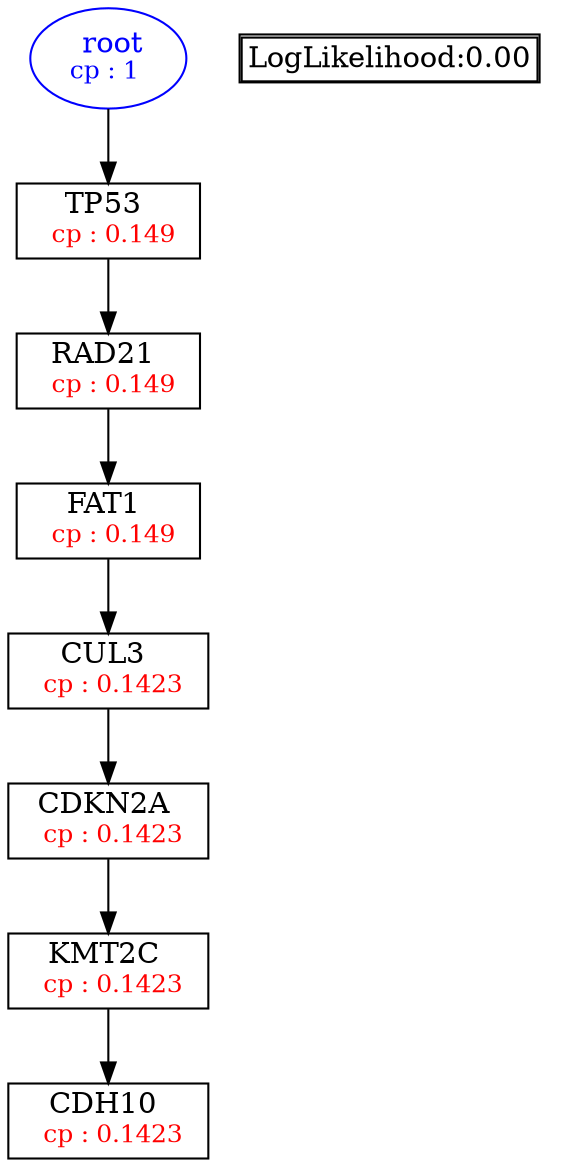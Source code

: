 digraph tree {
    "root" [label=<<font color='Blue'> root</font><br/><font color='Blue' POINT-SIZE='12'>cp : 1 </font>>, shape=oval, color=Blue];
    "S5" [label =<TP53 <br/> <font color='Red' POINT-SIZE='12'> cp : 0.149 </font>>, shape=box];
    "S1" [label =<RAD21 <br/> <font color='Red' POINT-SIZE='12'> cp : 0.149 </font>>, shape=box];
    "S3" [label =<FAT1 <br/> <font color='Red' POINT-SIZE='12'> cp : 0.149 </font>>, shape=box];
    "S7" [label =<CUL3 <br/> <font color='Red' POINT-SIZE='12'> cp : 0.1423 </font>>, shape=box];
    "S2" [label =<CDKN2A <br/> <font color='Red' POINT-SIZE='12'> cp : 0.1423 </font>>, shape=box];
    "S4" [label =<KMT2C <br/> <font color='Red' POINT-SIZE='12'> cp : 0.1423 </font>>, shape=box];
    "S6" [label =<CDH10 <br/> <font color='Red' POINT-SIZE='12'> cp : 0.1423 </font>>, shape=box];
    "root" -> "S5";
    "S5" -> "S1";
    "S1" -> "S3";
    "S3" -> "S7";
    "S7" -> "S2";
    "S2" -> "S4";
    "S4" -> "S6";

    node[shape=plaintext]
    fontsize="10"
    struct1 [label=
    <<TABLE BORDER="1" CELLBORDER="1" CELLSPACING="0" >
    <TR><TD ALIGN="LEFT">LogLikelihood:0.00</TD></TR>
    </TABLE>>];

}
